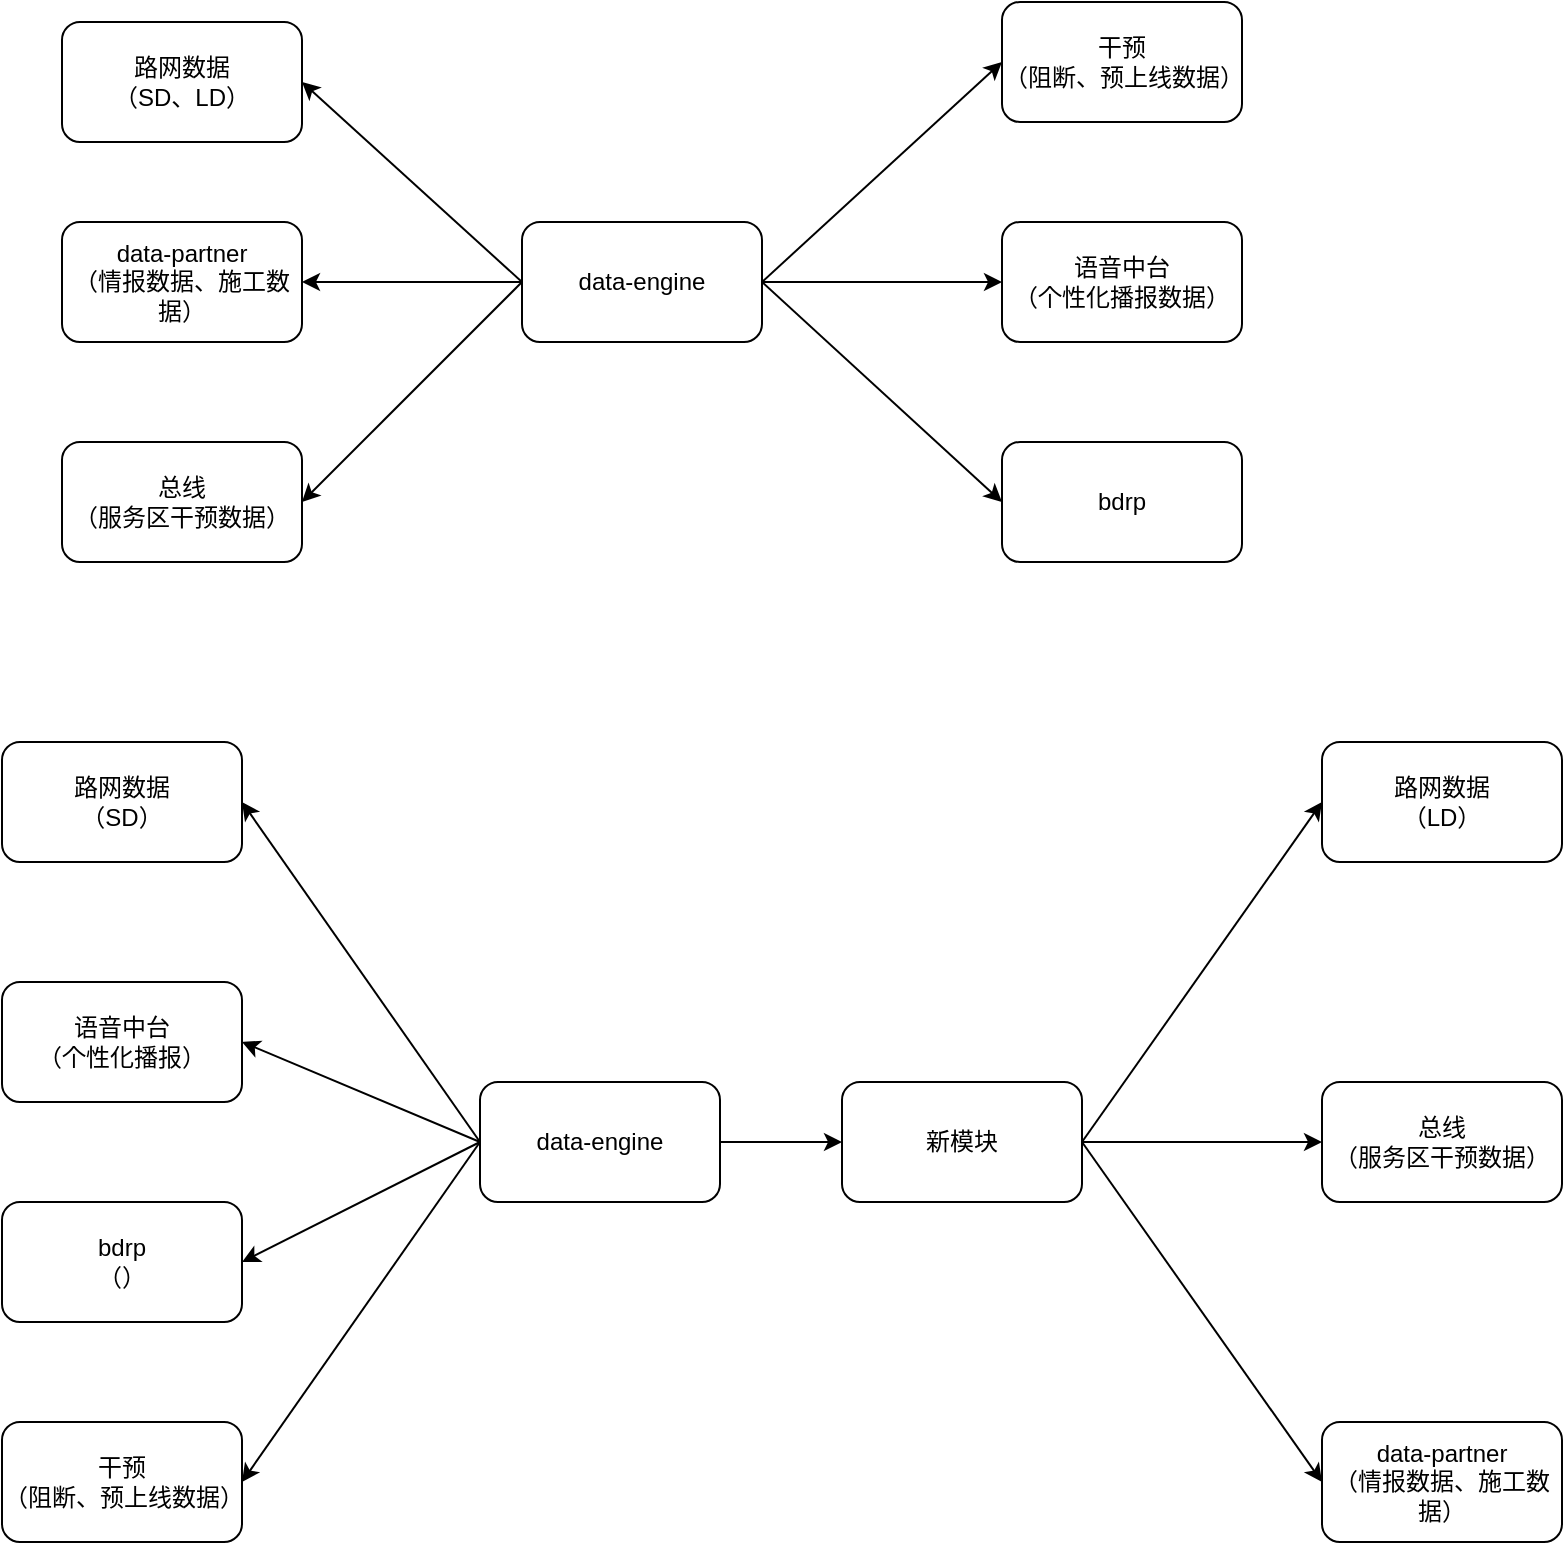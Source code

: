 <mxfile version="14.4.3" type="github">
  <diagram id="bvqQtn7LNLlrny6Ccrf4" name="Page-1">
    <mxGraphModel dx="1422" dy="762" grid="1" gridSize="10" guides="1" tooltips="1" connect="1" arrows="1" fold="1" page="1" pageScale="1" pageWidth="827" pageHeight="1169" math="0" shadow="0">
      <root>
        <mxCell id="0" />
        <mxCell id="1" parent="0" />
        <mxCell id="xmOXwS841WbV3enIH98i-6" value="data-engine" style="rounded=1;whiteSpace=wrap;html=1;" vertex="1" parent="1">
          <mxGeometry x="370" y="360" width="120" height="60" as="geometry" />
        </mxCell>
        <mxCell id="xmOXwS841WbV3enIH98i-7" value="总线&lt;br&gt;（服务区干预数据）" style="rounded=1;whiteSpace=wrap;html=1;" vertex="1" parent="1">
          <mxGeometry x="140" y="470" width="120" height="60" as="geometry" />
        </mxCell>
        <mxCell id="xmOXwS841WbV3enIH98i-8" value="语音中台&lt;br&gt;（个性化播报数据）" style="rounded=1;whiteSpace=wrap;html=1;" vertex="1" parent="1">
          <mxGeometry x="610" y="360" width="120" height="60" as="geometry" />
        </mxCell>
        <mxCell id="xmOXwS841WbV3enIH98i-9" value="bdrp" style="rounded=1;whiteSpace=wrap;html=1;" vertex="1" parent="1">
          <mxGeometry x="610" y="470" width="120" height="60" as="geometry" />
        </mxCell>
        <mxCell id="xmOXwS841WbV3enIH98i-10" value="data-partner&lt;br&gt;（情报数据、施工数据）" style="rounded=1;whiteSpace=wrap;html=1;" vertex="1" parent="1">
          <mxGeometry x="140" y="360" width="120" height="60" as="geometry" />
        </mxCell>
        <mxCell id="xmOXwS841WbV3enIH98i-11" value="干预&lt;br&gt;（阻断、预上线数据）" style="rounded=1;whiteSpace=wrap;html=1;" vertex="1" parent="1">
          <mxGeometry x="610" y="250" width="120" height="60" as="geometry" />
        </mxCell>
        <mxCell id="xmOXwS841WbV3enIH98i-15" value="路网数据&lt;br&gt;（SD、LD）" style="rounded=1;whiteSpace=wrap;html=1;" vertex="1" parent="1">
          <mxGeometry x="140" y="260" width="120" height="60" as="geometry" />
        </mxCell>
        <mxCell id="xmOXwS841WbV3enIH98i-16" value="" style="endArrow=classic;html=1;entryX=1;entryY=0.5;entryDx=0;entryDy=0;exitX=0;exitY=0.5;exitDx=0;exitDy=0;" edge="1" parent="1" source="xmOXwS841WbV3enIH98i-6" target="xmOXwS841WbV3enIH98i-15">
          <mxGeometry width="50" height="50" relative="1" as="geometry">
            <mxPoint x="360" y="380" as="sourcePoint" />
            <mxPoint x="440" y="370" as="targetPoint" />
          </mxGeometry>
        </mxCell>
        <mxCell id="xmOXwS841WbV3enIH98i-17" value="" style="endArrow=classic;html=1;entryX=1;entryY=0.5;entryDx=0;entryDy=0;exitX=0;exitY=0.5;exitDx=0;exitDy=0;" edge="1" parent="1" source="xmOXwS841WbV3enIH98i-6" target="xmOXwS841WbV3enIH98i-7">
          <mxGeometry width="50" height="50" relative="1" as="geometry">
            <mxPoint x="380" y="600" as="sourcePoint" />
            <mxPoint x="270" y="500" as="targetPoint" />
          </mxGeometry>
        </mxCell>
        <mxCell id="xmOXwS841WbV3enIH98i-18" value="" style="endArrow=classic;html=1;entryX=0;entryY=0.5;entryDx=0;entryDy=0;exitX=0;exitY=0.5;exitDx=0;exitDy=0;fontStyle=1" edge="1" parent="1" target="xmOXwS841WbV3enIH98i-9">
          <mxGeometry width="50" height="50" relative="1" as="geometry">
            <mxPoint x="490" y="390" as="sourcePoint" />
            <mxPoint x="380" y="290" as="targetPoint" />
          </mxGeometry>
        </mxCell>
        <mxCell id="xmOXwS841WbV3enIH98i-19" value="" style="endArrow=classic;html=1;entryX=1;entryY=0.5;entryDx=0;entryDy=0;" edge="1" parent="1" target="xmOXwS841WbV3enIH98i-10">
          <mxGeometry width="50" height="50" relative="1" as="geometry">
            <mxPoint x="370" y="390" as="sourcePoint" />
            <mxPoint x="260" y="400" as="targetPoint" />
          </mxGeometry>
        </mxCell>
        <mxCell id="xmOXwS841WbV3enIH98i-20" value="" style="endArrow=classic;html=1;entryX=0;entryY=0.5;entryDx=0;entryDy=0;exitX=0;exitY=0.5;exitDx=0;exitDy=0;" edge="1" parent="1" target="xmOXwS841WbV3enIH98i-8">
          <mxGeometry width="50" height="50" relative="1" as="geometry">
            <mxPoint x="490" y="390" as="sourcePoint" />
            <mxPoint x="380" y="290" as="targetPoint" />
          </mxGeometry>
        </mxCell>
        <mxCell id="xmOXwS841WbV3enIH98i-21" value="" style="endArrow=classic;html=1;entryX=0;entryY=0.5;entryDx=0;entryDy=0;exitX=0;exitY=0.5;exitDx=0;exitDy=0;" edge="1" parent="1" target="xmOXwS841WbV3enIH98i-11">
          <mxGeometry width="50" height="50" relative="1" as="geometry">
            <mxPoint x="490" y="390" as="sourcePoint" />
            <mxPoint x="380" y="290" as="targetPoint" />
          </mxGeometry>
        </mxCell>
        <mxCell id="xmOXwS841WbV3enIH98i-23" value="data-engine" style="rounded=1;whiteSpace=wrap;html=1;" vertex="1" parent="1">
          <mxGeometry x="349" y="790" width="120" height="60" as="geometry" />
        </mxCell>
        <mxCell id="xmOXwS841WbV3enIH98i-24" value="bdrp&lt;br&gt;（）" style="rounded=1;whiteSpace=wrap;html=1;" vertex="1" parent="1">
          <mxGeometry x="110" y="850" width="120" height="60" as="geometry" />
        </mxCell>
        <mxCell id="xmOXwS841WbV3enIH98i-25" value="新模块" style="rounded=1;whiteSpace=wrap;html=1;" vertex="1" parent="1">
          <mxGeometry x="530" y="790" width="120" height="60" as="geometry" />
        </mxCell>
        <mxCell id="xmOXwS841WbV3enIH98i-27" value="语音中台&lt;br&gt;（个性化播报）" style="rounded=1;whiteSpace=wrap;html=1;" vertex="1" parent="1">
          <mxGeometry x="110" y="740" width="120" height="60" as="geometry" />
        </mxCell>
        <mxCell id="xmOXwS841WbV3enIH98i-29" value="路网数据&lt;br&gt;（SD）" style="rounded=1;whiteSpace=wrap;html=1;" vertex="1" parent="1">
          <mxGeometry x="110" y="620" width="120" height="60" as="geometry" />
        </mxCell>
        <mxCell id="xmOXwS841WbV3enIH98i-30" value="" style="endArrow=classic;html=1;entryX=1;entryY=0.5;entryDx=0;entryDy=0;exitX=0;exitY=0.5;exitDx=0;exitDy=0;" edge="1" parent="1" source="xmOXwS841WbV3enIH98i-23" target="xmOXwS841WbV3enIH98i-29">
          <mxGeometry width="50" height="50" relative="1" as="geometry">
            <mxPoint x="339" y="810" as="sourcePoint" />
            <mxPoint x="419" y="800" as="targetPoint" />
          </mxGeometry>
        </mxCell>
        <mxCell id="xmOXwS841WbV3enIH98i-31" value="" style="endArrow=classic;html=1;entryX=1;entryY=0.5;entryDx=0;entryDy=0;exitX=0;exitY=0.5;exitDx=0;exitDy=0;" edge="1" parent="1" source="xmOXwS841WbV3enIH98i-23" target="xmOXwS841WbV3enIH98i-24">
          <mxGeometry width="50" height="50" relative="1" as="geometry">
            <mxPoint x="359" y="1030" as="sourcePoint" />
            <mxPoint x="249" y="930" as="targetPoint" />
          </mxGeometry>
        </mxCell>
        <mxCell id="xmOXwS841WbV3enIH98i-33" value="" style="endArrow=classic;html=1;entryX=1;entryY=0.5;entryDx=0;entryDy=0;" edge="1" parent="1" target="xmOXwS841WbV3enIH98i-27">
          <mxGeometry width="50" height="50" relative="1" as="geometry">
            <mxPoint x="349" y="820" as="sourcePoint" />
            <mxPoint x="239" y="830" as="targetPoint" />
          </mxGeometry>
        </mxCell>
        <mxCell id="xmOXwS841WbV3enIH98i-34" value="" style="endArrow=classic;html=1;entryX=0;entryY=0.5;entryDx=0;entryDy=0;exitX=0;exitY=0.5;exitDx=0;exitDy=0;" edge="1" parent="1" target="xmOXwS841WbV3enIH98i-25">
          <mxGeometry width="50" height="50" relative="1" as="geometry">
            <mxPoint x="469" y="820" as="sourcePoint" />
            <mxPoint x="359" y="720" as="targetPoint" />
          </mxGeometry>
        </mxCell>
        <mxCell id="xmOXwS841WbV3enIH98i-36" value="干预&lt;br&gt;（阻断、预上线数据）" style="rounded=1;whiteSpace=wrap;html=1;" vertex="1" parent="1">
          <mxGeometry x="110" y="960" width="120" height="60" as="geometry" />
        </mxCell>
        <mxCell id="xmOXwS841WbV3enIH98i-37" value="" style="endArrow=classic;html=1;exitX=0;exitY=0.5;exitDx=0;exitDy=0;entryX=1;entryY=0.5;entryDx=0;entryDy=0;" edge="1" parent="1" source="xmOXwS841WbV3enIH98i-23" target="xmOXwS841WbV3enIH98i-36">
          <mxGeometry width="50" height="50" relative="1" as="geometry">
            <mxPoint x="390" y="880" as="sourcePoint" />
            <mxPoint x="440" y="830" as="targetPoint" />
          </mxGeometry>
        </mxCell>
        <mxCell id="xmOXwS841WbV3enIH98i-38" value="路网数据&lt;br&gt;（LD）" style="rounded=1;whiteSpace=wrap;html=1;" vertex="1" parent="1">
          <mxGeometry x="770" y="620" width="120" height="60" as="geometry" />
        </mxCell>
        <mxCell id="xmOXwS841WbV3enIH98i-39" value="总线&lt;br&gt;（服务区干预数据）" style="rounded=1;whiteSpace=wrap;html=1;" vertex="1" parent="1">
          <mxGeometry x="770" y="790" width="120" height="60" as="geometry" />
        </mxCell>
        <mxCell id="xmOXwS841WbV3enIH98i-40" value="data-partner&lt;br&gt;（情报数据、施工数据）" style="rounded=1;whiteSpace=wrap;html=1;" vertex="1" parent="1">
          <mxGeometry x="770" y="960" width="120" height="60" as="geometry" />
        </mxCell>
        <mxCell id="xmOXwS841WbV3enIH98i-41" value="" style="endArrow=classic;html=1;entryX=0;entryY=0.5;entryDx=0;entryDy=0;" edge="1" parent="1" target="xmOXwS841WbV3enIH98i-39">
          <mxGeometry width="50" height="50" relative="1" as="geometry">
            <mxPoint x="650" y="820" as="sourcePoint" />
            <mxPoint x="711" y="829.5" as="targetPoint" />
          </mxGeometry>
        </mxCell>
        <mxCell id="xmOXwS841WbV3enIH98i-42" value="" style="endArrow=classic;html=1;entryX=0;entryY=0.5;entryDx=0;entryDy=0;exitX=1;exitY=0.5;exitDx=0;exitDy=0;" edge="1" parent="1" source="xmOXwS841WbV3enIH98i-25" target="xmOXwS841WbV3enIH98i-38">
          <mxGeometry width="50" height="50" relative="1" as="geometry">
            <mxPoint x="660" y="810" as="sourcePoint" />
            <mxPoint x="670" y="750" as="targetPoint" />
          </mxGeometry>
        </mxCell>
        <mxCell id="xmOXwS841WbV3enIH98i-44" value="" style="endArrow=classic;html=1;entryX=0;entryY=0.5;entryDx=0;entryDy=0;exitX=1;exitY=0.5;exitDx=0;exitDy=0;" edge="1" parent="1" source="xmOXwS841WbV3enIH98i-25" target="xmOXwS841WbV3enIH98i-40">
          <mxGeometry width="50" height="50" relative="1" as="geometry">
            <mxPoint x="660" y="830" as="sourcePoint" />
            <mxPoint x="740" y="660" as="targetPoint" />
          </mxGeometry>
        </mxCell>
      </root>
    </mxGraphModel>
  </diagram>
</mxfile>
